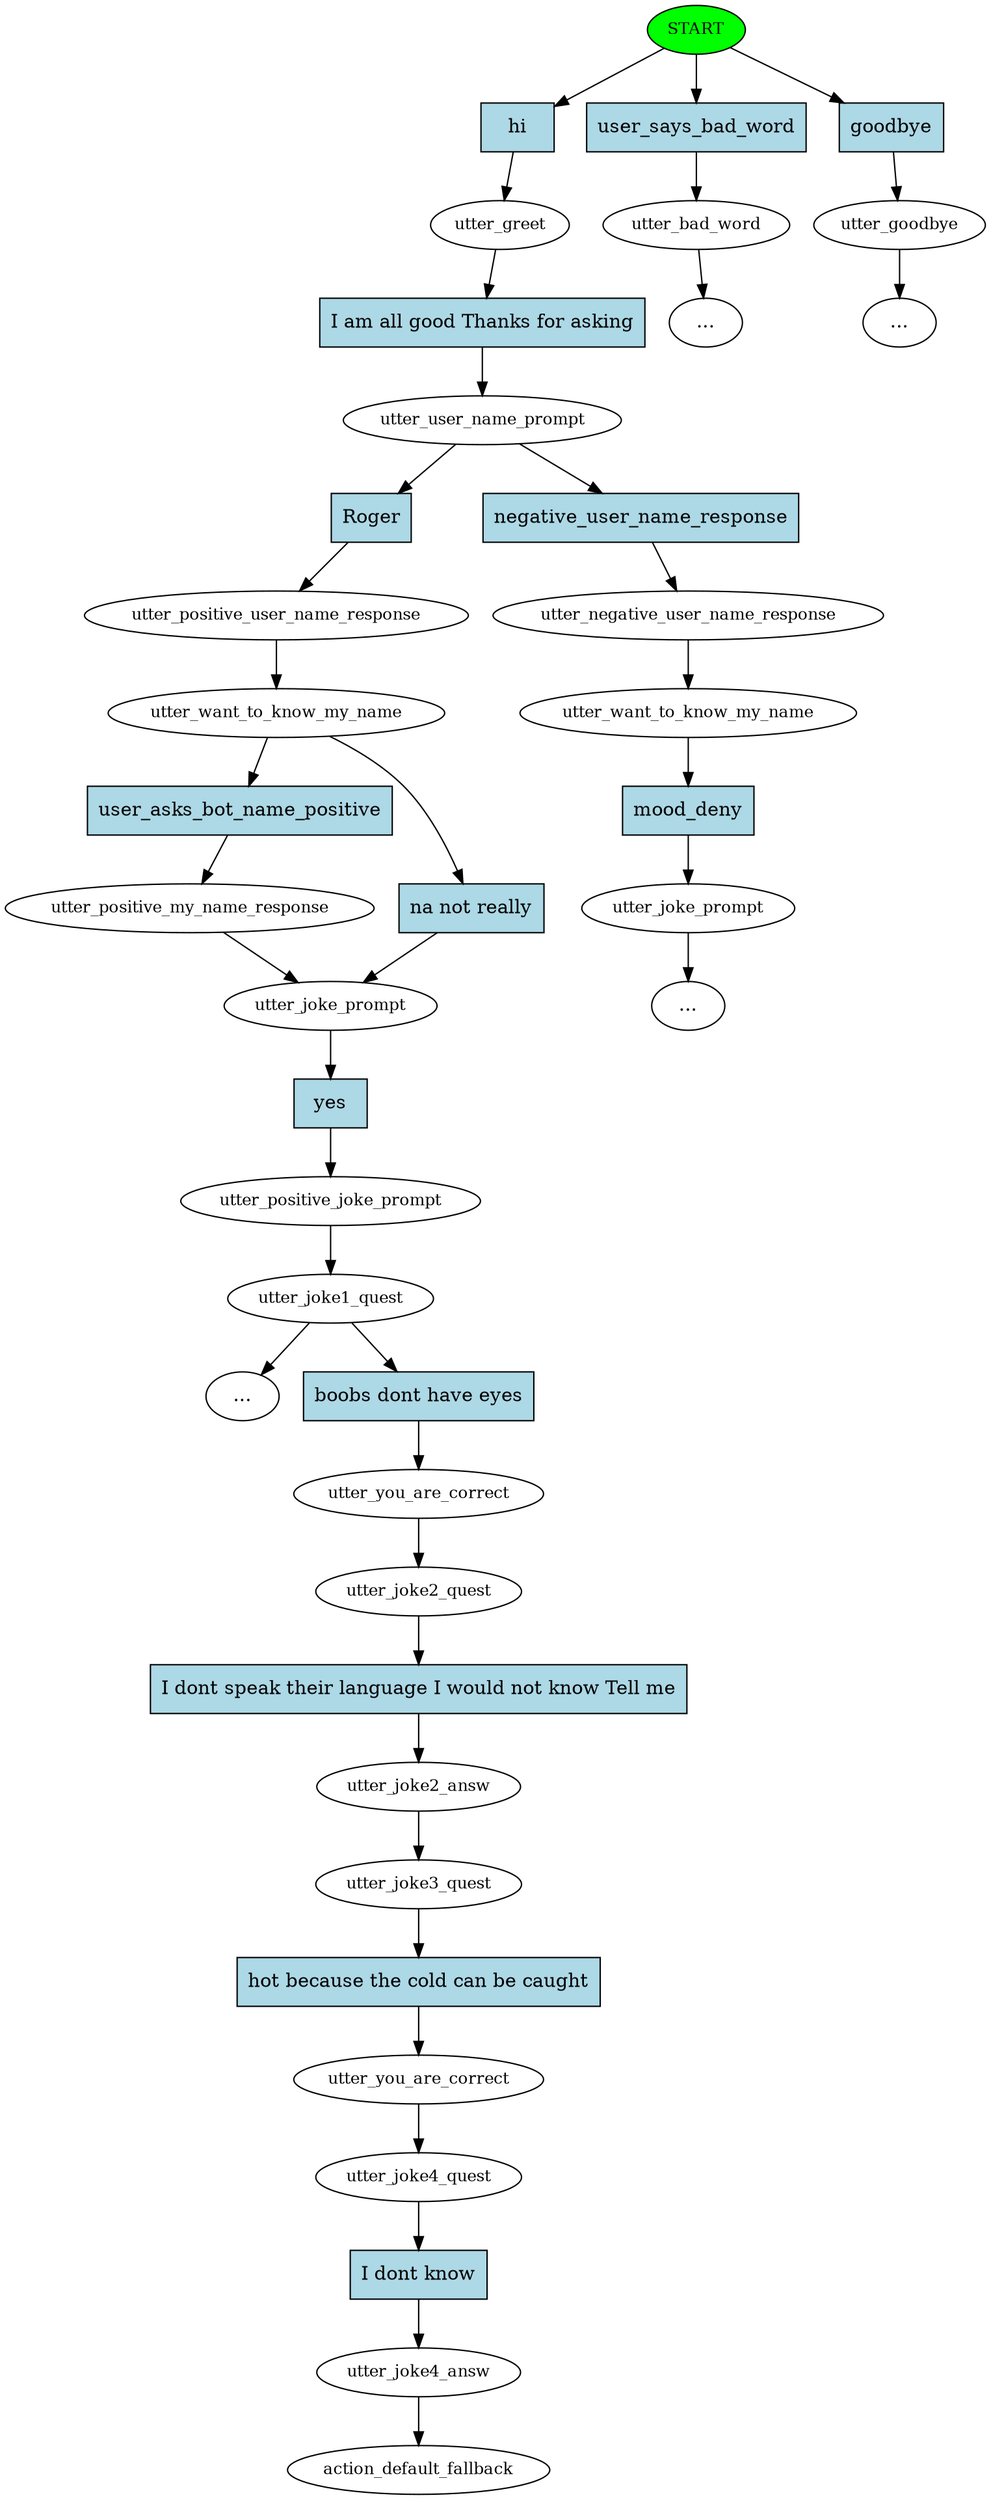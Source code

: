 digraph  {
0 [class="start active", fillcolor=green, fontsize=12, label=START, style=filled];
1 [class=active, fontsize=12, label=utter_greet];
2 [class=active, fontsize=12, label=utter_user_name_prompt];
3 [class=active, fontsize=12, label=utter_positive_user_name_response];
4 [class=active, fontsize=12, label=utter_want_to_know_my_name];
5 [class="", fontsize=12, label=utter_positive_my_name_response];
6 [class=active, fontsize=12, label=utter_joke_prompt];
7 [class=active, fontsize=12, label=utter_positive_joke_prompt];
8 [class=active, fontsize=12, label=utter_joke1_quest];
35 [class="", fontsize=12, label=utter_negative_user_name_response];
36 [class="", fontsize=12, label=utter_want_to_know_my_name];
37 [class="", fontsize=12, label=utter_joke_prompt];
"-8" [class=ellipsis, label="..."];
43 [class="", fontsize=12, label=utter_bad_word];
"-9" [class=ellipsis, label="..."];
44 [class="", fontsize=12, label=utter_goodbye];
"-10" [class=ellipsis, label="..."];
"-11" [class=ellipsis, label="..."];
60 [class=active, fontsize=12, label=utter_you_are_correct];
61 [class=active, fontsize=12, label=utter_joke2_quest];
62 [class=active, fontsize=12, label=utter_joke2_answ];
63 [class=active, fontsize=12, label=utter_joke3_quest];
64 [class=active, fontsize=12, label=utter_you_are_correct];
65 [class=active, fontsize=12, label=utter_joke4_quest];
66 [class=active, fontsize=12, label=utter_joke4_answ];
67 [class="dashed active", fontsize=12, label=action_default_fallback];
68 [class="intent active", fillcolor=lightblue, label=hi, shape=rect, style=filled];
69 [class=intent, fillcolor=lightblue, label=user_says_bad_word, shape=rect, style=filled];
70 [class=intent, fillcolor=lightblue, label=goodbye, shape=rect, style=filled];
71 [class="intent active", fillcolor=lightblue, label="I am all good Thanks for asking", shape=rect, style=filled];
72 [class="intent active", fillcolor=lightblue, label=Roger, shape=rect, style=filled];
73 [class=intent, fillcolor=lightblue, label=negative_user_name_response, shape=rect, style=filled];
74 [class=intent, fillcolor=lightblue, label=user_asks_bot_name_positive, shape=rect, style=filled];
75 [class="intent active", fillcolor=lightblue, label="na not really", shape=rect, style=filled];
76 [class="intent active", fillcolor=lightblue, label=yes, shape=rect, style=filled];
77 [class="intent active", fillcolor=lightblue, label="boobs dont have eyes", shape=rect, style=filled];
78 [class=intent, fillcolor=lightblue, label=mood_deny, shape=rect, style=filled];
79 [class="intent active", fillcolor=lightblue, label="I dont speak their language I would not know Tell me", shape=rect, style=filled];
80 [class="intent active", fillcolor=lightblue, label="hot because the cold can be caught", shape=rect, style=filled];
81 [class="intent active", fillcolor=lightblue, label="I dont know", shape=rect, style=filled];
0 -> 68  [class=active, key=0];
0 -> 69  [class="", key=0];
0 -> 70  [class="", key=0];
1 -> 71  [class=active, key=0];
2 -> 72  [class=active, key=0];
2 -> 73  [class="", key=0];
3 -> 4  [class=active, key=NONE, label=""];
4 -> 74  [class="", key=0];
4 -> 75  [class=active, key=0];
5 -> 6  [class="", key=NONE, label=""];
6 -> 76  [class=active, key=0];
7 -> 8  [class=active, key=NONE, label=""];
8 -> "-11"  [class="", key=NONE, label=""];
8 -> 77  [class=active, key=0];
35 -> 36  [class="", key=NONE, label=""];
36 -> 78  [class="", key=0];
37 -> "-8"  [class="", key=NONE, label=""];
43 -> "-9"  [class="", key=NONE, label=""];
44 -> "-10"  [class="", key=NONE, label=""];
60 -> 61  [class=active, key=NONE, label=""];
61 -> 79  [class=active, key=0];
62 -> 63  [class=active, key=NONE, label=""];
63 -> 80  [class=active, key=0];
64 -> 65  [class=active, key=NONE, label=""];
65 -> 81  [class=active, key=0];
66 -> 67  [class=active, key=NONE, label=""];
68 -> 1  [class=active, key=0];
69 -> 43  [class="", key=0];
70 -> 44  [class="", key=0];
71 -> 2  [class=active, key=0];
72 -> 3  [class=active, key=0];
73 -> 35  [class="", key=0];
74 -> 5  [class="", key=0];
75 -> 6  [class=active, key=0];
76 -> 7  [class=active, key=0];
77 -> 60  [class=active, key=0];
78 -> 37  [class="", key=0];
79 -> 62  [class=active, key=0];
80 -> 64  [class=active, key=0];
81 -> 66  [class=active, key=0];
}
